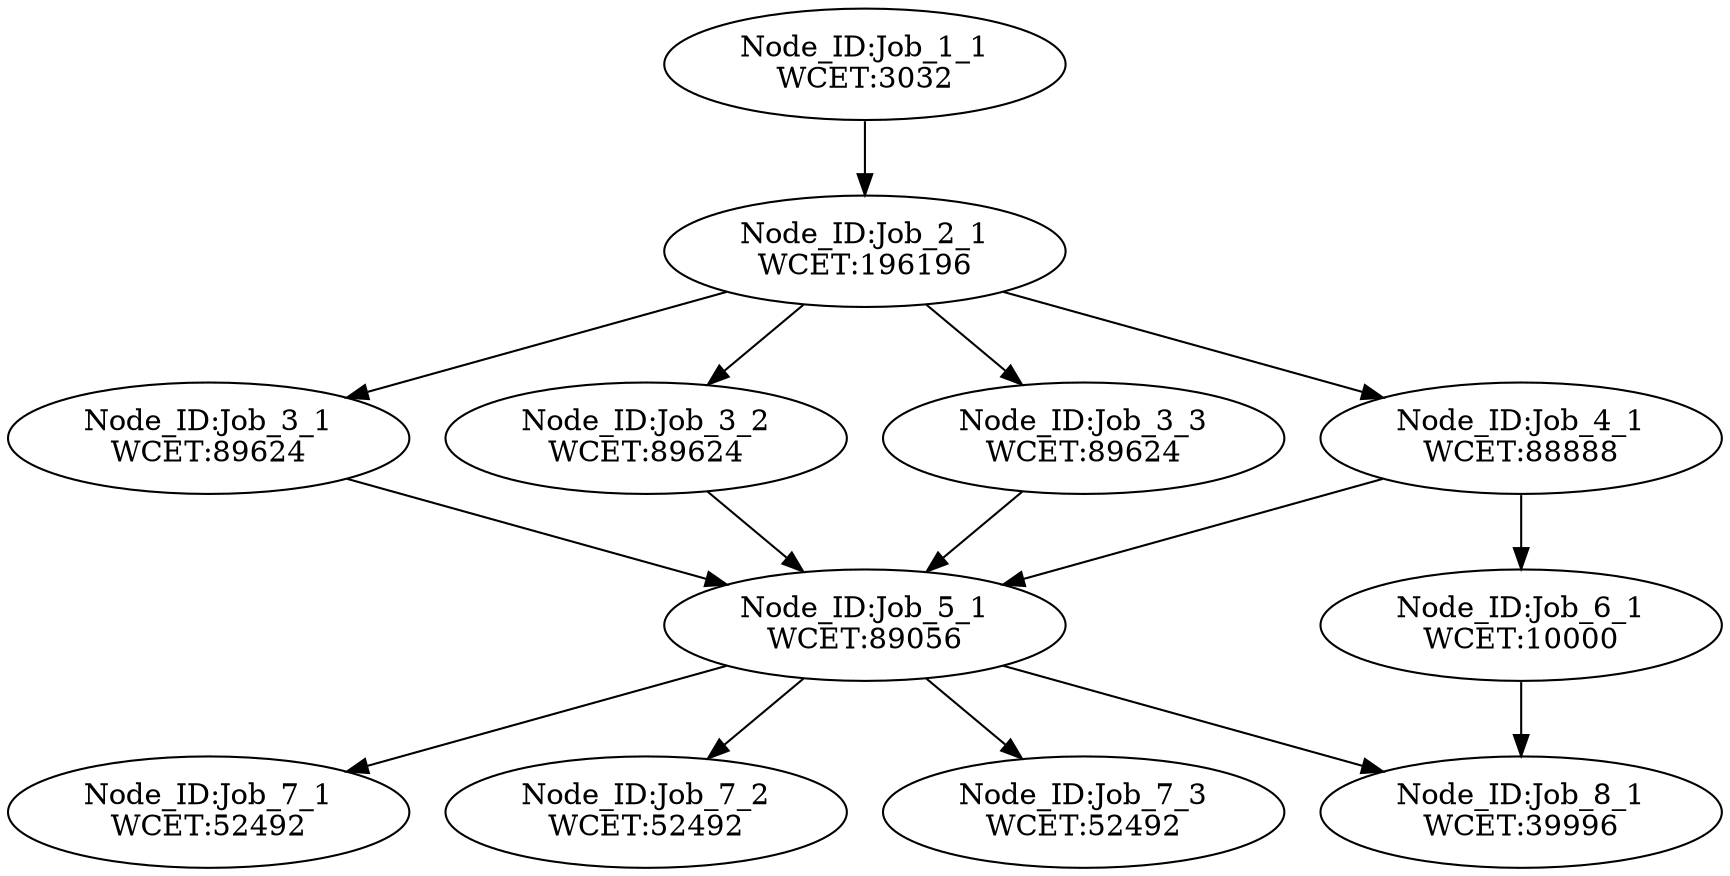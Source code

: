 digraph {
	1 [label="Node_ID:Job_1_1
WCET:3032
"]
	2 [label="Node_ID:Job_2_1
WCET:196196
"]
	3 [label="Node_ID:Job_3_1
WCET:89624
"]
	4 [label="Node_ID:Job_3_2
WCET:89624
"]
	5 [label="Node_ID:Job_3_3
WCET:89624
"]
	6 [label="Node_ID:Job_4_1
WCET:88888
"]
	7 [label="Node_ID:Job_5_1
WCET:89056
"]
	8 [label="Node_ID:Job_6_1
WCET:10000
"]
	9 [label="Node_ID:Job_7_1
WCET:52492
"]
	10 [label="Node_ID:Job_7_2
WCET:52492
"]
	11 [label="Node_ID:Job_7_3
WCET:52492
"]
	12 [label="Node_ID:Job_8_1
WCET:39996
"]
	1 -> 2
	2 -> 3
	2 -> 4
	2 -> 5
	2 -> 6
	3 -> 7
	4 -> 7
	5 -> 7
	6 -> 7
	6 -> 8
	7 -> 9
	7 -> 10
	7 -> 11
	7 -> 12
	8 -> 12
}
